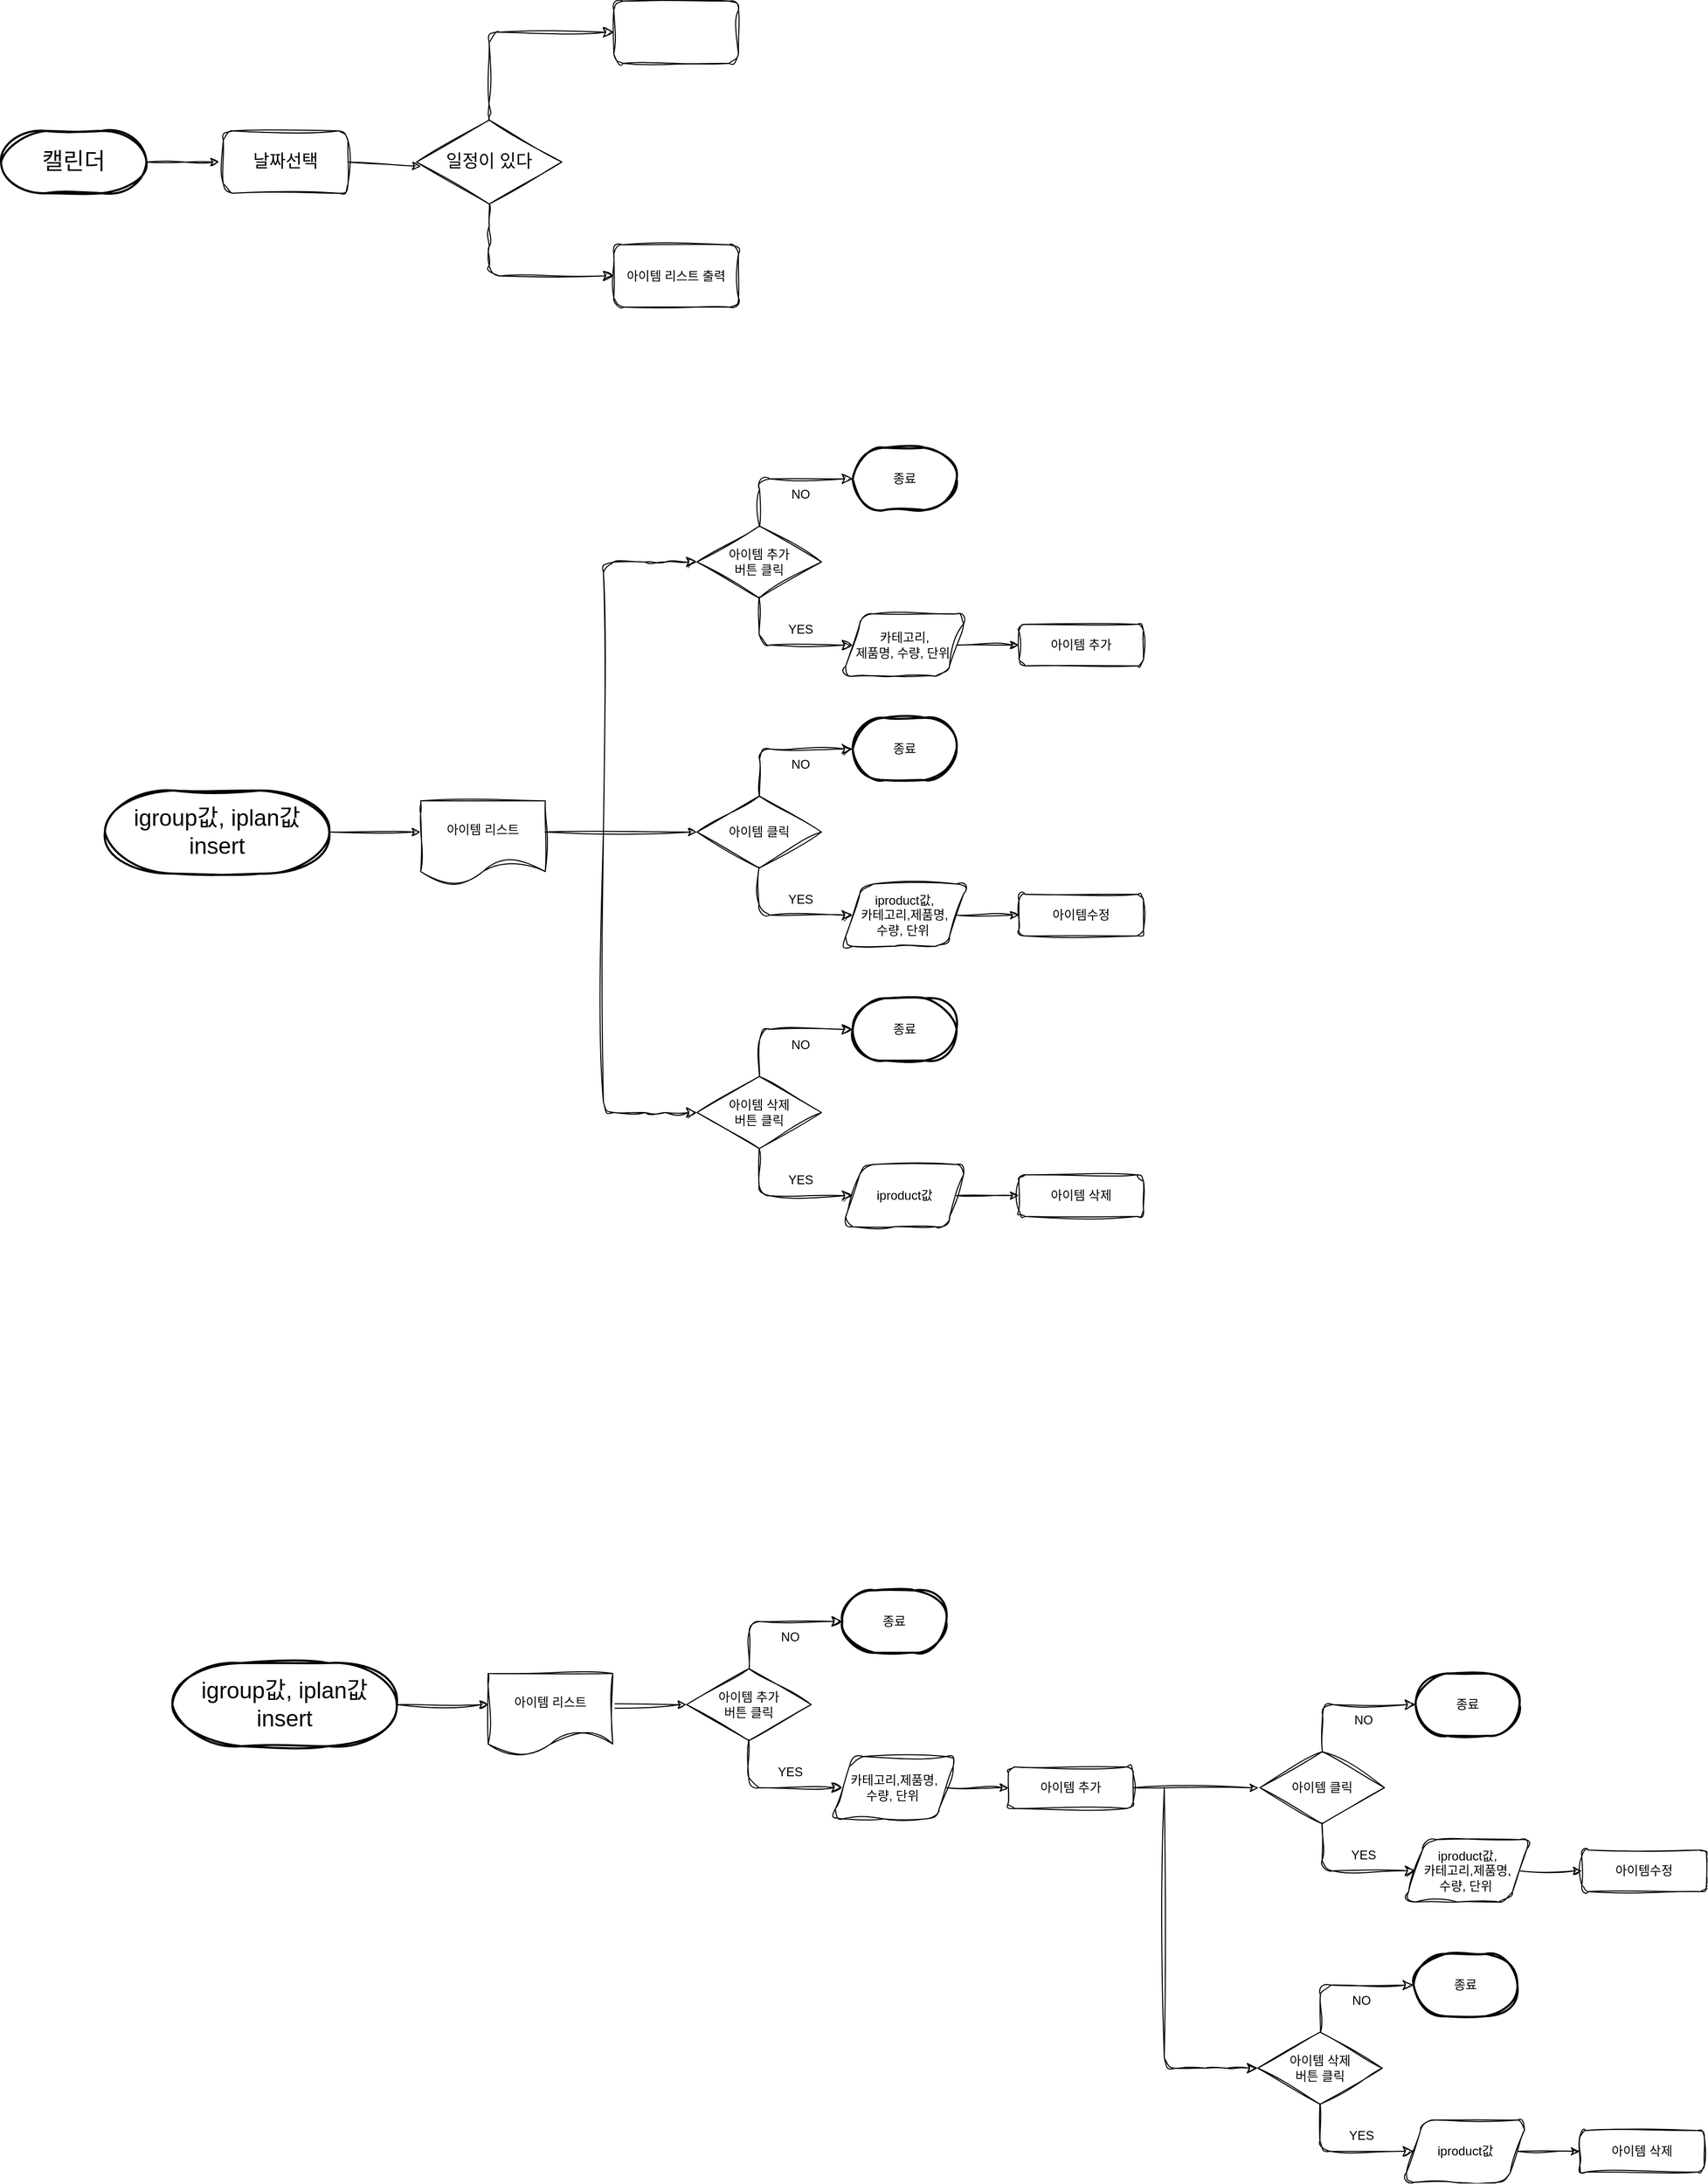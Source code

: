 <mxfile version="21.6.1" type="github">
  <diagram name="페이지-1" id="CzQE8o6cjuPT0NPIpDWt">
    <mxGraphModel dx="1992" dy="1421" grid="0" gridSize="10" guides="1" tooltips="1" connect="1" arrows="1" fold="1" page="0" pageScale="1" pageWidth="827" pageHeight="1169" math="0" shadow="0">
      <root>
        <mxCell id="0" />
        <mxCell id="1" parent="0" />
        <mxCell id="9wW0anUBlSHxmnLjOX-P-1" value="&lt;font style=&quot;font-size: 22px;&quot;&gt;캘린더&lt;/font&gt;" style="strokeWidth=2;html=1;shape=mxgraph.flowchart.terminator;whiteSpace=wrap;labelBackgroundColor=none;rounded=1;sketch=1;curveFitting=1;jiggle=2;" vertex="1" parent="1">
          <mxGeometry x="-30" y="-95" width="140" height="60" as="geometry" />
        </mxCell>
        <mxCell id="9wW0anUBlSHxmnLjOX-P-4" value="" style="endArrow=classic;html=1;rounded=1;exitX=1;exitY=0.5;exitDx=0;exitDy=0;exitPerimeter=0;labelBackgroundColor=none;fontColor=default;sketch=1;curveFitting=1;jiggle=2;" edge="1" parent="1" source="9wW0anUBlSHxmnLjOX-P-1">
          <mxGeometry width="50" height="50" relative="1" as="geometry">
            <mxPoint x="280" y="135" as="sourcePoint" />
            <mxPoint x="180" y="-65" as="targetPoint" />
          </mxGeometry>
        </mxCell>
        <mxCell id="9wW0anUBlSHxmnLjOX-P-6" value="아이템 리스트 출력" style="rounded=1;whiteSpace=wrap;html=1;labelBackgroundColor=none;sketch=1;curveFitting=1;jiggle=2;" vertex="1" parent="1">
          <mxGeometry x="560" y="14.68" width="120" height="60" as="geometry" />
        </mxCell>
        <mxCell id="9wW0anUBlSHxmnLjOX-P-7" value="&lt;span style=&quot;font-size: 17px;&quot;&gt;일정이 있다&lt;br&gt;&lt;/span&gt;" style="html=1;whiteSpace=wrap;aspect=fixed;shape=isoRectangle;labelBackgroundColor=none;rounded=1;sketch=1;curveFitting=1;jiggle=2;" vertex="1" parent="1">
          <mxGeometry x="370" y="-107" width="140" height="84" as="geometry" />
        </mxCell>
        <mxCell id="9wW0anUBlSHxmnLjOX-P-8" value="" style="edgeStyle=segmentEdgeStyle;endArrow=classic;html=1;curved=0;rounded=1;endSize=8;startSize=8;exitX=0.501;exitY=0.979;exitDx=0;exitDy=0;exitPerimeter=0;labelBackgroundColor=none;fontColor=default;sketch=1;curveFitting=1;jiggle=2;" edge="1" parent="1" source="9wW0anUBlSHxmnLjOX-P-7">
          <mxGeometry width="50" height="50" relative="1" as="geometry">
            <mxPoint x="439.86" y="5.684e-14" as="sourcePoint" />
            <mxPoint x="560" y="44.68" as="targetPoint" />
            <Array as="points">
              <mxPoint x="440" y="6" />
              <mxPoint x="440" y="45" />
            </Array>
          </mxGeometry>
        </mxCell>
        <mxCell id="9wW0anUBlSHxmnLjOX-P-9" value="&lt;font style=&quot;font-size: 17px;&quot;&gt;날짜선택&lt;/font&gt;" style="rounded=1;whiteSpace=wrap;html=1;labelBackgroundColor=none;sketch=1;curveFitting=1;jiggle=2;" vertex="1" parent="1">
          <mxGeometry x="184" y="-95" width="120" height="60" as="geometry" />
        </mxCell>
        <mxCell id="9wW0anUBlSHxmnLjOX-P-12" value="" style="endArrow=classic;html=1;rounded=1;exitX=1;exitY=0.5;exitDx=0;exitDy=0;entryX=0.031;entryY=0.551;entryDx=0;entryDy=0;entryPerimeter=0;labelBackgroundColor=none;fontColor=default;sketch=1;curveFitting=1;jiggle=2;" edge="1" parent="1" source="9wW0anUBlSHxmnLjOX-P-9" target="9wW0anUBlSHxmnLjOX-P-7">
          <mxGeometry width="50" height="50" relative="1" as="geometry">
            <mxPoint x="400" y="365" as="sourcePoint" />
            <mxPoint x="490" y="175" as="targetPoint" />
          </mxGeometry>
        </mxCell>
        <mxCell id="9wW0anUBlSHxmnLjOX-P-13" value="" style="rounded=1;whiteSpace=wrap;html=1;labelBackgroundColor=none;sketch=1;curveFitting=1;jiggle=2;" vertex="1" parent="1">
          <mxGeometry x="560" y="-220" width="120" height="60" as="geometry" />
        </mxCell>
        <mxCell id="9wW0anUBlSHxmnLjOX-P-14" value="" style="edgeStyle=segmentEdgeStyle;endArrow=classic;html=1;curved=0;rounded=1;endSize=8;startSize=8;exitX=0.498;exitY=0.023;exitDx=0;exitDy=0;exitPerimeter=0;labelBackgroundColor=none;fontColor=default;sketch=1;curveFitting=1;jiggle=2;" edge="1" parent="1" source="9wW0anUBlSHxmnLjOX-P-7">
          <mxGeometry width="50" height="50" relative="1" as="geometry">
            <mxPoint x="440" y="-101" as="sourcePoint" />
            <mxPoint x="560" y="-190" as="targetPoint" />
            <Array as="points">
              <mxPoint x="440" y="-111" />
              <mxPoint x="440" y="-111" />
              <mxPoint x="440" y="-190" />
            </Array>
          </mxGeometry>
        </mxCell>
        <mxCell id="9wW0anUBlSHxmnLjOX-P-20" value="&lt;span style=&quot;font-size: 22px;&quot;&gt;igroup값, iplan값 &lt;br&gt;insert&lt;/span&gt;" style="strokeWidth=2;html=1;shape=mxgraph.flowchart.terminator;whiteSpace=wrap;labelBackgroundColor=none;rounded=1;sketch=1;curveFitting=1;jiggle=2;" vertex="1" parent="1">
          <mxGeometry x="70" y="540" width="216" height="80" as="geometry" />
        </mxCell>
        <mxCell id="9wW0anUBlSHxmnLjOX-P-21" value="" style="endArrow=classic;html=1;rounded=1;exitX=1;exitY=0.5;exitDx=0;exitDy=0;exitPerimeter=0;labelBackgroundColor=none;fontColor=default;sketch=1;curveFitting=1;jiggle=2;" edge="1" parent="1" source="9wW0anUBlSHxmnLjOX-P-20">
          <mxGeometry width="50" height="50" relative="1" as="geometry">
            <mxPoint x="394" y="620" as="sourcePoint" />
            <mxPoint x="374" y="580" as="targetPoint" />
          </mxGeometry>
        </mxCell>
        <mxCell id="9wW0anUBlSHxmnLjOX-P-25" value="" style="endArrow=classic;html=1;rounded=1;exitX=1;exitY=0.5;exitDx=0;exitDy=0;labelBackgroundColor=none;fontColor=default;sketch=1;curveFitting=1;jiggle=2;" edge="1" parent="1">
          <mxGeometry width="50" height="50" relative="1" as="geometry">
            <mxPoint x="494" y="580" as="sourcePoint" />
            <mxPoint x="640" y="580" as="targetPoint" />
          </mxGeometry>
        </mxCell>
        <mxCell id="9wW0anUBlSHxmnLjOX-P-26" value="" style="edgeStyle=segmentEdgeStyle;endArrow=classic;html=1;curved=0;rounded=1;endSize=8;startSize=8;labelBackgroundColor=none;fontColor=default;sketch=1;curveFitting=1;jiggle=2;" edge="1" parent="1">
          <mxGeometry width="50" height="50" relative="1" as="geometry">
            <mxPoint x="550" y="580" as="sourcePoint" />
            <mxPoint x="640" y="320" as="targetPoint" />
            <Array as="points">
              <mxPoint x="550" y="320" />
              <mxPoint x="600" y="320" />
            </Array>
          </mxGeometry>
        </mxCell>
        <mxCell id="9wW0anUBlSHxmnLjOX-P-29" value="아이템 추가" style="rounded=1;whiteSpace=wrap;html=1;labelBackgroundColor=none;sketch=1;curveFitting=1;jiggle=2;" vertex="1" parent="1">
          <mxGeometry x="950" y="380" width="120" height="40" as="geometry" />
        </mxCell>
        <mxCell id="9wW0anUBlSHxmnLjOX-P-33" value="아이템 리스트" style="shape=document;whiteSpace=wrap;html=1;boundedLbl=1;labelBackgroundColor=none;rounded=1;sketch=1;curveFitting=1;jiggle=2;" vertex="1" parent="1">
          <mxGeometry x="374" y="550" width="120" height="80" as="geometry" />
        </mxCell>
        <mxCell id="9wW0anUBlSHxmnLjOX-P-34" value="카테고리,&lt;br&gt;제품명, 수량, 단위&amp;nbsp;" style="shape=parallelogram;perimeter=parallelogramPerimeter;whiteSpace=wrap;html=1;fixedSize=1;labelBackgroundColor=none;rounded=1;sketch=1;curveFitting=1;jiggle=2;" vertex="1" parent="1">
          <mxGeometry x="780" y="370" width="120" height="60" as="geometry" />
        </mxCell>
        <mxCell id="9wW0anUBlSHxmnLjOX-P-35" value="" style="endArrow=classic;html=1;rounded=1;entryX=0;entryY=0.5;entryDx=0;entryDy=0;exitX=1;exitY=0.5;exitDx=0;exitDy=0;labelBackgroundColor=none;fontColor=default;sketch=1;curveFitting=1;jiggle=2;" edge="1" parent="1" source="9wW0anUBlSHxmnLjOX-P-34" target="9wW0anUBlSHxmnLjOX-P-29">
          <mxGeometry width="50" height="50" relative="1" as="geometry">
            <mxPoint x="1130" y="450" as="sourcePoint" />
            <mxPoint x="1150" y="410" as="targetPoint" />
          </mxGeometry>
        </mxCell>
        <mxCell id="9wW0anUBlSHxmnLjOX-P-36" value="아이템 추가&lt;br&gt;버튼 클릭" style="html=1;whiteSpace=wrap;aspect=fixed;shape=isoRectangle;labelBackgroundColor=none;rounded=1;sketch=1;curveFitting=1;jiggle=2;" vertex="1" parent="1">
          <mxGeometry x="640" y="284" width="120" height="72" as="geometry" />
        </mxCell>
        <mxCell id="9wW0anUBlSHxmnLjOX-P-38" value="" style="edgeStyle=segmentEdgeStyle;endArrow=classic;html=1;curved=0;rounded=1;endSize=8;startSize=8;exitX=0.499;exitY=0.969;exitDx=0;exitDy=0;exitPerimeter=0;entryX=0;entryY=0.5;entryDx=0;entryDy=0;labelBackgroundColor=none;fontColor=default;sketch=1;curveFitting=1;jiggle=2;" edge="1" parent="1" source="9wW0anUBlSHxmnLjOX-P-36" target="9wW0anUBlSHxmnLjOX-P-34">
          <mxGeometry width="50" height="50" relative="1" as="geometry">
            <mxPoint x="700" y="356" as="sourcePoint" />
            <mxPoint x="760" y="390" as="targetPoint" />
            <Array as="points">
              <mxPoint x="700" y="400" />
            </Array>
          </mxGeometry>
        </mxCell>
        <mxCell id="9wW0anUBlSHxmnLjOX-P-39" value="YES" style="text;html=1;strokeColor=none;fillColor=none;align=center;verticalAlign=middle;whiteSpace=wrap;rounded=1;labelBackgroundColor=none;sketch=1;curveFitting=1;jiggle=2;" vertex="1" parent="1">
          <mxGeometry x="710" y="370" width="60" height="30" as="geometry" />
        </mxCell>
        <mxCell id="9wW0anUBlSHxmnLjOX-P-40" value="" style="edgeStyle=segmentEdgeStyle;endArrow=classic;html=1;curved=0;rounded=1;endSize=8;startSize=8;exitX=0.503;exitY=0.028;exitDx=0;exitDy=0;exitPerimeter=0;labelBackgroundColor=none;fontColor=default;sketch=1;curveFitting=1;jiggle=2;" edge="1" parent="1" source="9wW0anUBlSHxmnLjOX-P-36">
          <mxGeometry width="50" height="50" relative="1" as="geometry">
            <mxPoint x="700" y="280" as="sourcePoint" />
            <mxPoint x="790" y="240" as="targetPoint" />
            <Array as="points">
              <mxPoint x="700" y="240" />
            </Array>
          </mxGeometry>
        </mxCell>
        <mxCell id="9wW0anUBlSHxmnLjOX-P-41" value="NO" style="text;html=1;strokeColor=none;fillColor=none;align=center;verticalAlign=middle;whiteSpace=wrap;rounded=1;labelBackgroundColor=none;sketch=1;curveFitting=1;jiggle=2;" vertex="1" parent="1">
          <mxGeometry x="710" y="240" width="60" height="30" as="geometry" />
        </mxCell>
        <mxCell id="9wW0anUBlSHxmnLjOX-P-42" value="종료" style="strokeWidth=2;html=1;shape=mxgraph.flowchart.terminator;whiteSpace=wrap;labelBackgroundColor=none;rounded=1;sketch=1;curveFitting=1;jiggle=2;" vertex="1" parent="1">
          <mxGeometry x="790" y="210" width="100" height="60" as="geometry" />
        </mxCell>
        <mxCell id="9wW0anUBlSHxmnLjOX-P-43" value="아이템 클릭" style="html=1;whiteSpace=wrap;aspect=fixed;shape=isoRectangle;labelBackgroundColor=none;rounded=1;sketch=1;curveFitting=1;jiggle=2;" vertex="1" parent="1">
          <mxGeometry x="640" y="544" width="120" height="72" as="geometry" />
        </mxCell>
        <mxCell id="9wW0anUBlSHxmnLjOX-P-44" value="" style="edgeStyle=segmentEdgeStyle;endArrow=classic;html=1;curved=0;rounded=1;endSize=8;startSize=8;exitX=0.503;exitY=0.028;exitDx=0;exitDy=0;exitPerimeter=0;labelBackgroundColor=none;fontColor=default;sketch=1;curveFitting=1;jiggle=2;" edge="1" source="9wW0anUBlSHxmnLjOX-P-43" parent="1">
          <mxGeometry width="50" height="50" relative="1" as="geometry">
            <mxPoint x="700" y="540" as="sourcePoint" />
            <mxPoint x="790" y="500" as="targetPoint" />
            <Array as="points">
              <mxPoint x="700" y="500" />
            </Array>
          </mxGeometry>
        </mxCell>
        <mxCell id="9wW0anUBlSHxmnLjOX-P-45" value="NO" style="text;html=1;strokeColor=none;fillColor=none;align=center;verticalAlign=middle;whiteSpace=wrap;rounded=1;labelBackgroundColor=none;sketch=1;curveFitting=1;jiggle=2;" vertex="1" parent="1">
          <mxGeometry x="710" y="500" width="60" height="30" as="geometry" />
        </mxCell>
        <mxCell id="9wW0anUBlSHxmnLjOX-P-46" value="종료" style="strokeWidth=2;html=1;shape=mxgraph.flowchart.terminator;whiteSpace=wrap;labelBackgroundColor=none;rounded=1;sketch=1;curveFitting=1;jiggle=2;" vertex="1" parent="1">
          <mxGeometry x="790" y="470" width="100" height="60" as="geometry" />
        </mxCell>
        <mxCell id="9wW0anUBlSHxmnLjOX-P-47" value="" style="edgeStyle=segmentEdgeStyle;endArrow=classic;html=1;curved=0;rounded=1;endSize=8;startSize=8;exitX=0.499;exitY=0.969;exitDx=0;exitDy=0;exitPerimeter=0;entryX=0;entryY=0.5;entryDx=0;entryDy=0;labelBackgroundColor=none;fontColor=default;sketch=1;curveFitting=1;jiggle=2;" edge="1" source="9wW0anUBlSHxmnLjOX-P-43" target="9wW0anUBlSHxmnLjOX-P-49" parent="1">
          <mxGeometry width="50" height="50" relative="1" as="geometry">
            <mxPoint x="700" y="616" as="sourcePoint" />
            <mxPoint x="760" y="650" as="targetPoint" />
            <Array as="points">
              <mxPoint x="700" y="660" />
            </Array>
          </mxGeometry>
        </mxCell>
        <mxCell id="9wW0anUBlSHxmnLjOX-P-48" value="YES" style="text;html=1;strokeColor=none;fillColor=none;align=center;verticalAlign=middle;whiteSpace=wrap;rounded=1;labelBackgroundColor=none;sketch=1;curveFitting=1;jiggle=2;" vertex="1" parent="1">
          <mxGeometry x="710" y="630" width="60" height="30" as="geometry" />
        </mxCell>
        <mxCell id="9wW0anUBlSHxmnLjOX-P-49" value="iproduct값, &lt;br&gt;카테고리,제품명, &lt;br&gt;수량, 단위&amp;nbsp;" style="shape=parallelogram;perimeter=parallelogramPerimeter;whiteSpace=wrap;html=1;fixedSize=1;labelBackgroundColor=none;rounded=1;sketch=1;curveFitting=1;jiggle=2;" vertex="1" parent="1">
          <mxGeometry x="780" y="630" width="120" height="60" as="geometry" />
        </mxCell>
        <mxCell id="9wW0anUBlSHxmnLjOX-P-50" value="" style="endArrow=classic;html=1;rounded=1;entryX=0;entryY=0.5;entryDx=0;entryDy=0;exitX=1;exitY=0.5;exitDx=0;exitDy=0;labelBackgroundColor=none;fontColor=default;sketch=1;curveFitting=1;jiggle=2;" edge="1" source="9wW0anUBlSHxmnLjOX-P-49" target="9wW0anUBlSHxmnLjOX-P-51" parent="1">
          <mxGeometry width="50" height="50" relative="1" as="geometry">
            <mxPoint x="1130" y="710" as="sourcePoint" />
            <mxPoint x="1150" y="670" as="targetPoint" />
          </mxGeometry>
        </mxCell>
        <mxCell id="9wW0anUBlSHxmnLjOX-P-51" value="아이템수정" style="rounded=1;whiteSpace=wrap;html=1;labelBackgroundColor=none;sketch=1;curveFitting=1;jiggle=2;" vertex="1" parent="1">
          <mxGeometry x="950" y="640" width="120" height="40" as="geometry" />
        </mxCell>
        <mxCell id="9wW0anUBlSHxmnLjOX-P-52" value="아이템 삭제" style="rounded=1;whiteSpace=wrap;html=1;labelBackgroundColor=none;sketch=1;curveFitting=1;jiggle=2;" vertex="1" parent="1">
          <mxGeometry x="950" y="910" width="120" height="40" as="geometry" />
        </mxCell>
        <mxCell id="9wW0anUBlSHxmnLjOX-P-53" value="iproduct값" style="shape=parallelogram;perimeter=parallelogramPerimeter;whiteSpace=wrap;html=1;fixedSize=1;labelBackgroundColor=none;rounded=1;sketch=1;curveFitting=1;jiggle=2;" vertex="1" parent="1">
          <mxGeometry x="780" y="900" width="120" height="60" as="geometry" />
        </mxCell>
        <mxCell id="9wW0anUBlSHxmnLjOX-P-54" value="" style="endArrow=classic;html=1;rounded=1;entryX=0;entryY=0.5;entryDx=0;entryDy=0;exitX=1;exitY=0.5;exitDx=0;exitDy=0;labelBackgroundColor=none;fontColor=default;sketch=1;curveFitting=1;jiggle=2;" edge="1" source="9wW0anUBlSHxmnLjOX-P-53" target="9wW0anUBlSHxmnLjOX-P-52" parent="1">
          <mxGeometry width="50" height="50" relative="1" as="geometry">
            <mxPoint x="1130" y="980" as="sourcePoint" />
            <mxPoint x="1150" y="940" as="targetPoint" />
          </mxGeometry>
        </mxCell>
        <mxCell id="9wW0anUBlSHxmnLjOX-P-55" value="" style="edgeStyle=segmentEdgeStyle;endArrow=classic;html=1;curved=0;rounded=1;endSize=8;startSize=8;exitX=0.499;exitY=0.969;exitDx=0;exitDy=0;exitPerimeter=0;entryX=0;entryY=0.5;entryDx=0;entryDy=0;labelBackgroundColor=none;fontColor=default;sketch=1;curveFitting=1;jiggle=2;" edge="1" source="9wW0anUBlSHxmnLjOX-P-61" target="9wW0anUBlSHxmnLjOX-P-53" parent="1">
          <mxGeometry width="50" height="50" relative="1" as="geometry">
            <mxPoint x="700" y="886" as="sourcePoint" />
            <mxPoint x="760" y="920" as="targetPoint" />
            <Array as="points">
              <mxPoint x="700" y="930" />
            </Array>
          </mxGeometry>
        </mxCell>
        <mxCell id="9wW0anUBlSHxmnLjOX-P-56" value="YES" style="text;html=1;strokeColor=none;fillColor=none;align=center;verticalAlign=middle;whiteSpace=wrap;rounded=1;labelBackgroundColor=none;sketch=1;curveFitting=1;jiggle=2;" vertex="1" parent="1">
          <mxGeometry x="710" y="900" width="60" height="30" as="geometry" />
        </mxCell>
        <mxCell id="9wW0anUBlSHxmnLjOX-P-57" value="" style="edgeStyle=segmentEdgeStyle;endArrow=classic;html=1;curved=0;rounded=1;endSize=8;startSize=8;exitX=0.503;exitY=0.028;exitDx=0;exitDy=0;exitPerimeter=0;labelBackgroundColor=none;fontColor=default;sketch=1;curveFitting=1;jiggle=2;" edge="1" source="9wW0anUBlSHxmnLjOX-P-61" parent="1">
          <mxGeometry width="50" height="50" relative="1" as="geometry">
            <mxPoint x="700" y="810" as="sourcePoint" />
            <mxPoint x="790" y="770" as="targetPoint" />
            <Array as="points">
              <mxPoint x="700" y="770" />
            </Array>
          </mxGeometry>
        </mxCell>
        <mxCell id="9wW0anUBlSHxmnLjOX-P-58" value="NO" style="text;html=1;strokeColor=none;fillColor=none;align=center;verticalAlign=middle;whiteSpace=wrap;rounded=1;labelBackgroundColor=none;sketch=1;curveFitting=1;jiggle=2;" vertex="1" parent="1">
          <mxGeometry x="710" y="770" width="60" height="30" as="geometry" />
        </mxCell>
        <mxCell id="9wW0anUBlSHxmnLjOX-P-59" value="종료" style="strokeWidth=2;html=1;shape=mxgraph.flowchart.terminator;whiteSpace=wrap;labelBackgroundColor=none;rounded=1;sketch=1;curveFitting=1;jiggle=2;" vertex="1" parent="1">
          <mxGeometry x="790" y="740" width="100" height="60" as="geometry" />
        </mxCell>
        <mxCell id="9wW0anUBlSHxmnLjOX-P-60" value="" style="edgeStyle=segmentEdgeStyle;endArrow=classic;html=1;curved=0;rounded=1;endSize=8;startSize=8;labelBackgroundColor=none;fontColor=default;sketch=1;curveFitting=1;jiggle=2;" edge="1" parent="1">
          <mxGeometry width="50" height="50" relative="1" as="geometry">
            <mxPoint x="550" y="580" as="sourcePoint" />
            <mxPoint x="640" y="850" as="targetPoint" />
            <Array as="points">
              <mxPoint x="550" y="850" />
              <mxPoint x="600" y="850" />
            </Array>
          </mxGeometry>
        </mxCell>
        <mxCell id="9wW0anUBlSHxmnLjOX-P-61" value="아이템 삭제&lt;br&gt;버튼 클릭" style="html=1;whiteSpace=wrap;aspect=fixed;shape=isoRectangle;labelBackgroundColor=none;rounded=1;sketch=1;curveFitting=1;jiggle=2;" vertex="1" parent="1">
          <mxGeometry x="640" y="814" width="120" height="72" as="geometry" />
        </mxCell>
        <mxCell id="9wW0anUBlSHxmnLjOX-P-62" value="&lt;span style=&quot;font-size: 22px;&quot;&gt;igroup값, iplan값 &lt;br&gt;insert&lt;/span&gt;" style="strokeWidth=2;html=1;shape=mxgraph.flowchart.terminator;whiteSpace=wrap;labelBackgroundColor=none;rounded=1;sketch=1;curveFitting=1;jiggle=2;" vertex="1" parent="1">
          <mxGeometry x="135" y="1380" width="216" height="80" as="geometry" />
        </mxCell>
        <mxCell id="9wW0anUBlSHxmnLjOX-P-63" value="" style="endArrow=classic;html=1;rounded=1;exitX=1;exitY=0.5;exitDx=0;exitDy=0;exitPerimeter=0;labelBackgroundColor=none;fontColor=default;sketch=1;curveFitting=1;jiggle=2;" edge="1" source="9wW0anUBlSHxmnLjOX-P-62" parent="1">
          <mxGeometry width="50" height="50" relative="1" as="geometry">
            <mxPoint x="459" y="1460" as="sourcePoint" />
            <mxPoint x="439" y="1420" as="targetPoint" />
          </mxGeometry>
        </mxCell>
        <mxCell id="9wW0anUBlSHxmnLjOX-P-64" value="" style="endArrow=classic;html=1;rounded=1;exitX=1;exitY=0.5;exitDx=0;exitDy=0;labelBackgroundColor=none;fontColor=default;sketch=1;curveFitting=1;jiggle=2;" edge="1" parent="1">
          <mxGeometry width="50" height="50" relative="1" as="geometry">
            <mxPoint x="484" y="1420" as="sourcePoint" />
            <mxPoint x="630" y="1420" as="targetPoint" />
          </mxGeometry>
        </mxCell>
        <mxCell id="9wW0anUBlSHxmnLjOX-P-67" value="아이템 리스트" style="shape=document;whiteSpace=wrap;html=1;boundedLbl=1;labelBackgroundColor=none;rounded=1;sketch=1;curveFitting=1;jiggle=2;" vertex="1" parent="1">
          <mxGeometry x="439" y="1390" width="120" height="80" as="geometry" />
        </mxCell>
        <mxCell id="9wW0anUBlSHxmnLjOX-P-76" value="아이템 추가&lt;br&gt;버튼 클릭" style="html=1;whiteSpace=wrap;aspect=fixed;shape=isoRectangle;labelBackgroundColor=none;rounded=1;sketch=1;curveFitting=1;jiggle=2;" vertex="1" parent="1">
          <mxGeometry x="630" y="1384" width="120" height="72" as="geometry" />
        </mxCell>
        <mxCell id="9wW0anUBlSHxmnLjOX-P-77" value="" style="edgeStyle=segmentEdgeStyle;endArrow=classic;html=1;curved=0;rounded=1;endSize=8;startSize=8;exitX=0.503;exitY=0.028;exitDx=0;exitDy=0;exitPerimeter=0;labelBackgroundColor=none;fontColor=default;sketch=1;curveFitting=1;jiggle=2;" edge="1" source="9wW0anUBlSHxmnLjOX-P-76" parent="1">
          <mxGeometry width="50" height="50" relative="1" as="geometry">
            <mxPoint x="690" y="1380" as="sourcePoint" />
            <mxPoint x="780" y="1340" as="targetPoint" />
            <Array as="points">
              <mxPoint x="690" y="1340" />
            </Array>
          </mxGeometry>
        </mxCell>
        <mxCell id="9wW0anUBlSHxmnLjOX-P-78" value="NO" style="text;html=1;strokeColor=none;fillColor=none;align=center;verticalAlign=middle;whiteSpace=wrap;rounded=1;labelBackgroundColor=none;sketch=1;curveFitting=1;jiggle=2;" vertex="1" parent="1">
          <mxGeometry x="700" y="1340" width="60" height="30" as="geometry" />
        </mxCell>
        <mxCell id="9wW0anUBlSHxmnLjOX-P-79" value="종료" style="strokeWidth=2;html=1;shape=mxgraph.flowchart.terminator;whiteSpace=wrap;labelBackgroundColor=none;rounded=1;sketch=1;curveFitting=1;jiggle=2;" vertex="1" parent="1">
          <mxGeometry x="780" y="1310" width="100" height="60" as="geometry" />
        </mxCell>
        <mxCell id="9wW0anUBlSHxmnLjOX-P-80" value="" style="edgeStyle=segmentEdgeStyle;endArrow=classic;html=1;curved=0;rounded=1;endSize=8;startSize=8;exitX=0.499;exitY=0.969;exitDx=0;exitDy=0;exitPerimeter=0;entryX=0;entryY=0.5;entryDx=0;entryDy=0;labelBackgroundColor=none;fontColor=default;sketch=1;curveFitting=1;jiggle=2;" edge="1" source="9wW0anUBlSHxmnLjOX-P-76" target="9wW0anUBlSHxmnLjOX-P-82" parent="1">
          <mxGeometry width="50" height="50" relative="1" as="geometry">
            <mxPoint x="690" y="1456" as="sourcePoint" />
            <mxPoint x="750" y="1490" as="targetPoint" />
            <Array as="points">
              <mxPoint x="690" y="1500" />
            </Array>
          </mxGeometry>
        </mxCell>
        <mxCell id="9wW0anUBlSHxmnLjOX-P-81" value="YES" style="text;html=1;strokeColor=none;fillColor=none;align=center;verticalAlign=middle;whiteSpace=wrap;rounded=1;labelBackgroundColor=none;sketch=1;curveFitting=1;jiggle=2;" vertex="1" parent="1">
          <mxGeometry x="700" y="1470" width="60" height="30" as="geometry" />
        </mxCell>
        <mxCell id="9wW0anUBlSHxmnLjOX-P-82" value="카테고리,제품명, &lt;br&gt;수량, 단위&amp;nbsp;" style="shape=parallelogram;perimeter=parallelogramPerimeter;whiteSpace=wrap;html=1;fixedSize=1;labelBackgroundColor=none;rounded=1;sketch=1;curveFitting=1;jiggle=2;" vertex="1" parent="1">
          <mxGeometry x="770" y="1470" width="120" height="60" as="geometry" />
        </mxCell>
        <mxCell id="9wW0anUBlSHxmnLjOX-P-83" value="" style="endArrow=classic;html=1;rounded=1;entryX=0;entryY=0.5;entryDx=0;entryDy=0;exitX=1;exitY=0.5;exitDx=0;exitDy=0;labelBackgroundColor=none;fontColor=default;sketch=1;curveFitting=1;jiggle=2;" edge="1" source="9wW0anUBlSHxmnLjOX-P-82" target="9wW0anUBlSHxmnLjOX-P-84" parent="1">
          <mxGeometry width="50" height="50" relative="1" as="geometry">
            <mxPoint x="1120" y="1550" as="sourcePoint" />
            <mxPoint x="1140" y="1510" as="targetPoint" />
          </mxGeometry>
        </mxCell>
        <mxCell id="9wW0anUBlSHxmnLjOX-P-84" value="아이템 추가" style="rounded=1;whiteSpace=wrap;html=1;labelBackgroundColor=none;sketch=1;curveFitting=1;jiggle=2;" vertex="1" parent="1">
          <mxGeometry x="940" y="1480" width="120" height="40" as="geometry" />
        </mxCell>
        <mxCell id="9wW0anUBlSHxmnLjOX-P-85" value="아이템 삭제" style="rounded=1;whiteSpace=wrap;html=1;labelBackgroundColor=none;sketch=1;curveFitting=1;jiggle=2;" vertex="1" parent="1">
          <mxGeometry x="1490" y="1830" width="120" height="40" as="geometry" />
        </mxCell>
        <mxCell id="9wW0anUBlSHxmnLjOX-P-86" value="iproduct값" style="shape=parallelogram;perimeter=parallelogramPerimeter;whiteSpace=wrap;html=1;fixedSize=1;labelBackgroundColor=none;rounded=1;sketch=1;curveFitting=1;jiggle=2;" vertex="1" parent="1">
          <mxGeometry x="1320" y="1820" width="120" height="60" as="geometry" />
        </mxCell>
        <mxCell id="9wW0anUBlSHxmnLjOX-P-87" value="" style="endArrow=classic;html=1;rounded=1;entryX=0;entryY=0.5;entryDx=0;entryDy=0;exitX=1;exitY=0.5;exitDx=0;exitDy=0;labelBackgroundColor=none;fontColor=default;sketch=1;curveFitting=1;jiggle=2;" edge="1" source="9wW0anUBlSHxmnLjOX-P-86" target="9wW0anUBlSHxmnLjOX-P-85" parent="1">
          <mxGeometry width="50" height="50" relative="1" as="geometry">
            <mxPoint x="1670" y="1900" as="sourcePoint" />
            <mxPoint x="1690" y="1860" as="targetPoint" />
          </mxGeometry>
        </mxCell>
        <mxCell id="9wW0anUBlSHxmnLjOX-P-88" value="" style="edgeStyle=segmentEdgeStyle;endArrow=classic;html=1;curved=0;rounded=1;endSize=8;startSize=8;exitX=0.499;exitY=0.969;exitDx=0;exitDy=0;exitPerimeter=0;entryX=0;entryY=0.5;entryDx=0;entryDy=0;labelBackgroundColor=none;fontColor=default;sketch=1;curveFitting=1;jiggle=2;" edge="1" source="9wW0anUBlSHxmnLjOX-P-94" target="9wW0anUBlSHxmnLjOX-P-86" parent="1">
          <mxGeometry width="50" height="50" relative="1" as="geometry">
            <mxPoint x="1240" y="1806" as="sourcePoint" />
            <mxPoint x="1300" y="1840" as="targetPoint" />
            <Array as="points">
              <mxPoint x="1240" y="1850" />
            </Array>
          </mxGeometry>
        </mxCell>
        <mxCell id="9wW0anUBlSHxmnLjOX-P-89" value="YES" style="text;html=1;strokeColor=none;fillColor=none;align=center;verticalAlign=middle;whiteSpace=wrap;rounded=1;labelBackgroundColor=none;sketch=1;curveFitting=1;jiggle=2;" vertex="1" parent="1">
          <mxGeometry x="1250" y="1820" width="60" height="30" as="geometry" />
        </mxCell>
        <mxCell id="9wW0anUBlSHxmnLjOX-P-90" value="" style="edgeStyle=segmentEdgeStyle;endArrow=classic;html=1;curved=0;rounded=1;endSize=8;startSize=8;exitX=0.503;exitY=0.028;exitDx=0;exitDy=0;exitPerimeter=0;labelBackgroundColor=none;fontColor=default;sketch=1;curveFitting=1;jiggle=2;" edge="1" source="9wW0anUBlSHxmnLjOX-P-94" parent="1">
          <mxGeometry width="50" height="50" relative="1" as="geometry">
            <mxPoint x="1240" y="1730" as="sourcePoint" />
            <mxPoint x="1330" y="1690" as="targetPoint" />
            <Array as="points">
              <mxPoint x="1240" y="1690" />
            </Array>
          </mxGeometry>
        </mxCell>
        <mxCell id="9wW0anUBlSHxmnLjOX-P-91" value="NO" style="text;html=1;strokeColor=none;fillColor=none;align=center;verticalAlign=middle;whiteSpace=wrap;rounded=1;labelBackgroundColor=none;sketch=1;curveFitting=1;jiggle=2;" vertex="1" parent="1">
          <mxGeometry x="1250" y="1690" width="60" height="30" as="geometry" />
        </mxCell>
        <mxCell id="9wW0anUBlSHxmnLjOX-P-92" value="종료" style="strokeWidth=2;html=1;shape=mxgraph.flowchart.terminator;whiteSpace=wrap;labelBackgroundColor=none;rounded=1;sketch=1;curveFitting=1;jiggle=2;" vertex="1" parent="1">
          <mxGeometry x="1330" y="1660" width="100" height="60" as="geometry" />
        </mxCell>
        <mxCell id="9wW0anUBlSHxmnLjOX-P-93" value="" style="edgeStyle=segmentEdgeStyle;endArrow=classic;html=1;curved=0;rounded=1;endSize=8;startSize=8;labelBackgroundColor=none;fontColor=default;sketch=1;curveFitting=1;jiggle=2;" edge="1" parent="1">
          <mxGeometry width="50" height="50" relative="1" as="geometry">
            <mxPoint x="1090" y="1500" as="sourcePoint" />
            <mxPoint x="1180" y="1770" as="targetPoint" />
            <Array as="points">
              <mxPoint x="1090" y="1770" />
              <mxPoint x="1140" y="1770" />
            </Array>
          </mxGeometry>
        </mxCell>
        <mxCell id="9wW0anUBlSHxmnLjOX-P-94" value="아이템 삭제&lt;br&gt;버튼 클릭" style="html=1;whiteSpace=wrap;aspect=fixed;shape=isoRectangle;labelBackgroundColor=none;rounded=1;sketch=1;curveFitting=1;jiggle=2;" vertex="1" parent="1">
          <mxGeometry x="1180" y="1734" width="120" height="72" as="geometry" />
        </mxCell>
        <mxCell id="9wW0anUBlSHxmnLjOX-P-95" value="아이템 클릭" style="html=1;whiteSpace=wrap;aspect=fixed;shape=isoRectangle;labelBackgroundColor=none;rounded=1;sketch=1;curveFitting=1;jiggle=2;" vertex="1" parent="1">
          <mxGeometry x="1182" y="1464" width="120" height="72" as="geometry" />
        </mxCell>
        <mxCell id="9wW0anUBlSHxmnLjOX-P-96" value="" style="edgeStyle=segmentEdgeStyle;endArrow=classic;html=1;curved=0;rounded=1;endSize=8;startSize=8;exitX=0.503;exitY=0.028;exitDx=0;exitDy=0;exitPerimeter=0;labelBackgroundColor=none;fontColor=default;sketch=1;curveFitting=1;jiggle=2;" edge="1" source="9wW0anUBlSHxmnLjOX-P-95" parent="1">
          <mxGeometry width="50" height="50" relative="1" as="geometry">
            <mxPoint x="1242" y="1460" as="sourcePoint" />
            <mxPoint x="1332" y="1420" as="targetPoint" />
            <Array as="points">
              <mxPoint x="1242" y="1420" />
            </Array>
          </mxGeometry>
        </mxCell>
        <mxCell id="9wW0anUBlSHxmnLjOX-P-97" value="NO" style="text;html=1;strokeColor=none;fillColor=none;align=center;verticalAlign=middle;whiteSpace=wrap;rounded=1;labelBackgroundColor=none;sketch=1;curveFitting=1;jiggle=2;" vertex="1" parent="1">
          <mxGeometry x="1252" y="1420" width="60" height="30" as="geometry" />
        </mxCell>
        <mxCell id="9wW0anUBlSHxmnLjOX-P-98" value="종료" style="strokeWidth=2;html=1;shape=mxgraph.flowchart.terminator;whiteSpace=wrap;labelBackgroundColor=none;rounded=1;sketch=1;curveFitting=1;jiggle=2;" vertex="1" parent="1">
          <mxGeometry x="1332" y="1390" width="100" height="60" as="geometry" />
        </mxCell>
        <mxCell id="9wW0anUBlSHxmnLjOX-P-99" value="" style="edgeStyle=segmentEdgeStyle;endArrow=classic;html=1;curved=0;rounded=1;endSize=8;startSize=8;exitX=0.499;exitY=0.969;exitDx=0;exitDy=0;exitPerimeter=0;entryX=0;entryY=0.5;entryDx=0;entryDy=0;labelBackgroundColor=none;fontColor=default;sketch=1;curveFitting=1;jiggle=2;" edge="1" source="9wW0anUBlSHxmnLjOX-P-95" target="9wW0anUBlSHxmnLjOX-P-101" parent="1">
          <mxGeometry width="50" height="50" relative="1" as="geometry">
            <mxPoint x="1242" y="1536" as="sourcePoint" />
            <mxPoint x="1302" y="1570" as="targetPoint" />
            <Array as="points">
              <mxPoint x="1242" y="1580" />
            </Array>
          </mxGeometry>
        </mxCell>
        <mxCell id="9wW0anUBlSHxmnLjOX-P-100" value="YES" style="text;html=1;strokeColor=none;fillColor=none;align=center;verticalAlign=middle;whiteSpace=wrap;rounded=1;labelBackgroundColor=none;sketch=1;curveFitting=1;jiggle=2;" vertex="1" parent="1">
          <mxGeometry x="1252" y="1550" width="60" height="30" as="geometry" />
        </mxCell>
        <mxCell id="9wW0anUBlSHxmnLjOX-P-101" value="iproduct값, &lt;br&gt;카테고리,제품명, &lt;br&gt;수량, 단위&amp;nbsp;" style="shape=parallelogram;perimeter=parallelogramPerimeter;whiteSpace=wrap;html=1;fixedSize=1;labelBackgroundColor=none;rounded=1;sketch=1;curveFitting=1;jiggle=2;" vertex="1" parent="1">
          <mxGeometry x="1322" y="1550" width="120" height="60" as="geometry" />
        </mxCell>
        <mxCell id="9wW0anUBlSHxmnLjOX-P-102" value="" style="endArrow=classic;html=1;rounded=1;entryX=0;entryY=0.5;entryDx=0;entryDy=0;exitX=1;exitY=0.5;exitDx=0;exitDy=0;labelBackgroundColor=none;fontColor=default;sketch=1;curveFitting=1;jiggle=2;" edge="1" source="9wW0anUBlSHxmnLjOX-P-101" target="9wW0anUBlSHxmnLjOX-P-103" parent="1">
          <mxGeometry width="50" height="50" relative="1" as="geometry">
            <mxPoint x="1672" y="1630" as="sourcePoint" />
            <mxPoint x="1692" y="1590" as="targetPoint" />
          </mxGeometry>
        </mxCell>
        <mxCell id="9wW0anUBlSHxmnLjOX-P-103" value="아이템수정" style="rounded=1;whiteSpace=wrap;html=1;labelBackgroundColor=none;sketch=1;curveFitting=1;jiggle=2;" vertex="1" parent="1">
          <mxGeometry x="1492" y="1560" width="120" height="40" as="geometry" />
        </mxCell>
        <mxCell id="9wW0anUBlSHxmnLjOX-P-104" value="" style="endArrow=classic;html=1;rounded=1;exitX=1;exitY=0.5;exitDx=0;exitDy=0;entryX=-0.01;entryY=0.501;entryDx=0;entryDy=0;entryPerimeter=0;labelBackgroundColor=none;fontColor=default;sketch=1;curveFitting=1;jiggle=2;" edge="1" parent="1" source="9wW0anUBlSHxmnLjOX-P-84" target="9wW0anUBlSHxmnLjOX-P-95">
          <mxGeometry width="50" height="50" relative="1" as="geometry">
            <mxPoint x="1170" y="1490" as="sourcePoint" />
            <mxPoint x="1220" y="1440" as="targetPoint" />
          </mxGeometry>
        </mxCell>
      </root>
    </mxGraphModel>
  </diagram>
</mxfile>

